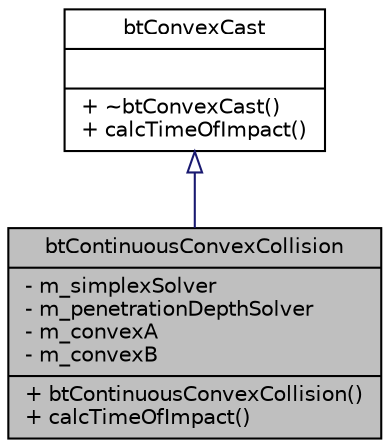 digraph G
{
  edge [fontname="Helvetica",fontsize="10",labelfontname="Helvetica",labelfontsize="10"];
  node [fontname="Helvetica",fontsize="10",shape=record];
  Node1 [label="{btContinuousConvexCollision\n|- m_simplexSolver\l- m_penetrationDepthSolver\l- m_convexA\l- m_convexB\l|+ btContinuousConvexCollision()\l+ calcTimeOfImpact()\l}",height=0.2,width=0.4,color="black", fillcolor="grey75", style="filled" fontcolor="black"];
  Node2 -> Node1 [dir=back,color="midnightblue",fontsize="10",style="solid",arrowtail="empty",fontname="Helvetica"];
  Node2 [label="{btConvexCast\n||+ ~btConvexCast()\l+ calcTimeOfImpact()\l}",height=0.2,width=0.4,color="black", fillcolor="white", style="filled",URL="$d5/dfe/classbtConvexCast.html",tooltip="btConvexCast is an interface for Casting"];
}
